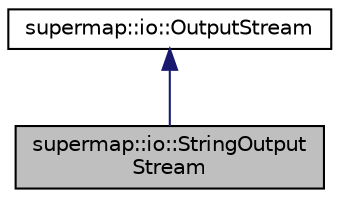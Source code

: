 digraph "supermap::io::StringOutputStream"
{
 // LATEX_PDF_SIZE
  edge [fontname="Helvetica",fontsize="10",labelfontname="Helvetica",labelfontsize="10"];
  node [fontname="Helvetica",fontsize="10",shape=record];
  Node1 [label="supermap::io::StringOutput\lStream",height=0.2,width=0.4,color="black", fillcolor="grey75", style="filled", fontcolor="black",tooltip=" "];
  Node2 -> Node1 [dir="back",color="midnightblue",fontsize="10",style="solid",fontname="Helvetica"];
  Node2 [label="supermap::io::OutputStream",height=0.2,width=0.4,color="black", fillcolor="white", style="filled",URL="$classsupermap_1_1io_1_1OutputStream.html",tooltip="Abstract output stream. Wraps std::ostream."];
}
